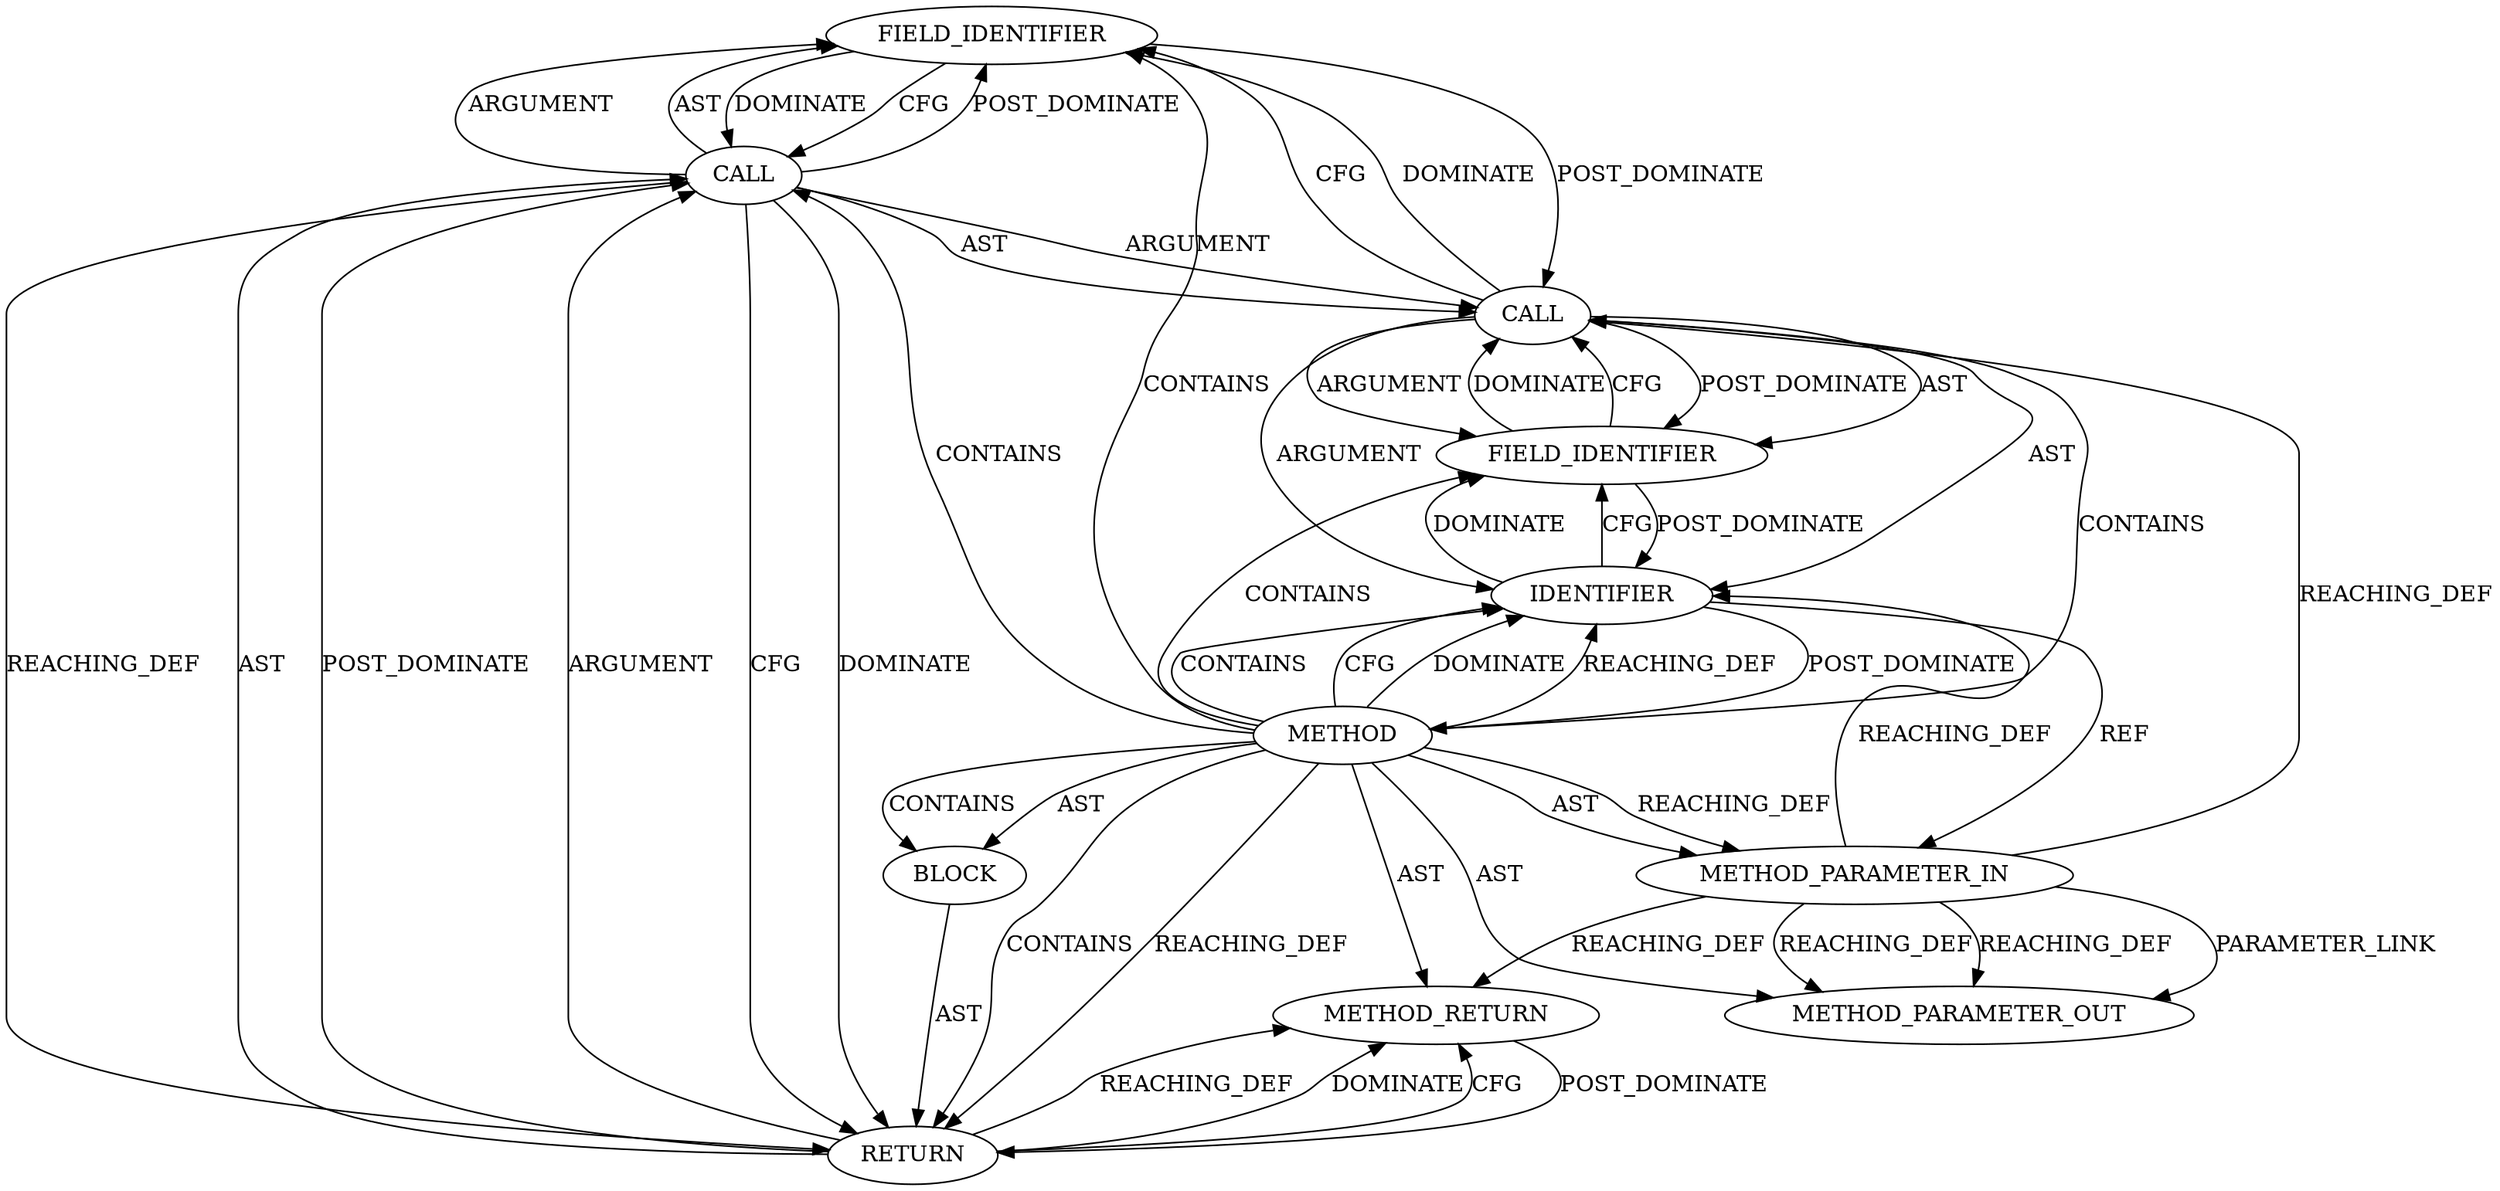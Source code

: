 digraph {
  479 [label=FIELD_IDENTIFIER ORDER=2 ARGUMENT_INDEX=2 CODE="mixed_decrypted" COLUMN_NUMBER=9 LINE_NUMBER=223 CANONICAL_NAME="mixed_decrypted"]
  477 [label=IDENTIFIER ORDER=1 ARGUMENT_INDEX=1 CODE="ctx" COLUMN_NUMBER=9 LINE_NUMBER=223 TYPE_FULL_NAME="tls_sw_context_rx*" NAME="ctx"]
  21234 [label=METHOD_PARAMETER_OUT ORDER=1 CODE="struct tls_sw_context_rx *ctx" IS_VARIADIC=false COLUMN_NUMBER=49 LINE_NUMBER=221 TYPE_FULL_NAME="tls_sw_context_rx*" EVALUATION_STRATEGY="BY_VALUE" INDEX=1 NAME="ctx"]
  480 [label=METHOD_RETURN ORDER=3 CODE="RET" COLUMN_NUMBER=1 LINE_NUMBER=221 TYPE_FULL_NAME="bool" EVALUATION_STRATEGY="BY_VALUE"]
  472 [label=METHOD_PARAMETER_IN ORDER=1 CODE="struct tls_sw_context_rx *ctx" IS_VARIADIC=false COLUMN_NUMBER=49 LINE_NUMBER=221 TYPE_FULL_NAME="tls_sw_context_rx*" EVALUATION_STRATEGY="BY_VALUE" INDEX=1 NAME="ctx"]
  474 [label=RETURN ORDER=1 ARGUMENT_INDEX=-1 CODE="return ctx->strp.mixed_decrypted;" COLUMN_NUMBER=2 LINE_NUMBER=223]
  471 [label=METHOD COLUMN_NUMBER=1 LINE_NUMBER=221 COLUMN_NUMBER_END=1 IS_EXTERNAL=false SIGNATURE="bool tls_strp_msg_mixed_decrypted (tls_sw_context_rx*)" NAME="tls_strp_msg_mixed_decrypted" AST_PARENT_TYPE="TYPE_DECL" AST_PARENT_FULL_NAME="tls.h:<global>" ORDER=62 CODE="static inline bool tls_strp_msg_mixed_decrypted(struct tls_sw_context_rx *ctx)
{
	return ctx->strp.mixed_decrypted;
}" FULL_NAME="tls_strp_msg_mixed_decrypted" LINE_NUMBER_END=224 FILENAME="tls.h"]
  475 [label=CALL ORDER=1 ARGUMENT_INDEX=-1 CODE="ctx->strp.mixed_decrypted" COLUMN_NUMBER=9 METHOD_FULL_NAME="<operator>.fieldAccess" LINE_NUMBER=223 TYPE_FULL_NAME="<empty>" DISPATCH_TYPE="STATIC_DISPATCH" SIGNATURE="" NAME="<operator>.fieldAccess"]
  478 [label=FIELD_IDENTIFIER ORDER=2 ARGUMENT_INDEX=2 CODE="strp" COLUMN_NUMBER=9 LINE_NUMBER=223 CANONICAL_NAME="strp"]
  473 [label=BLOCK ORDER=2 ARGUMENT_INDEX=-1 CODE="{
	return ctx->strp.mixed_decrypted;
}" COLUMN_NUMBER=1 LINE_NUMBER=222 TYPE_FULL_NAME="void"]
  476 [label=CALL ORDER=1 ARGUMENT_INDEX=1 CODE="ctx->strp" COLUMN_NUMBER=9 METHOD_FULL_NAME="<operator>.indirectFieldAccess" LINE_NUMBER=223 TYPE_FULL_NAME="<empty>" DISPATCH_TYPE="STATIC_DISPATCH" SIGNATURE="" NAME="<operator>.indirectFieldAccess"]
  471 -> 473 [label=AST ]
  471 -> 474 [label=CONTAINS ]
  476 -> 478 [label=POST_DOMINATE ]
  477 -> 471 [label=POST_DOMINATE ]
  471 -> 475 [label=CONTAINS ]
  475 -> 479 [label=POST_DOMINATE ]
  479 -> 475 [label=DOMINATE ]
  471 -> 477 [label=CONTAINS ]
  475 -> 474 [label=CFG ]
  471 -> 480 [label=AST ]
  480 -> 474 [label=POST_DOMINATE ]
  477 -> 478 [label=DOMINATE ]
  479 -> 475 [label=CFG ]
  471 -> 478 [label=CONTAINS ]
  476 -> 478 [label=AST ]
  474 -> 480 [label=REACHING_DEF VARIABLE="<RET>"]
  474 -> 475 [label=AST ]
  471 -> 476 [label=CONTAINS ]
  472 -> 21234 [label=PARAMETER_LINK ]
  476 -> 477 [label=AST ]
  472 -> 21234 [label=REACHING_DEF VARIABLE="ctx"]
  472 -> 21234 [label=REACHING_DEF VARIABLE="ctx"]
  472 -> 476 [label=REACHING_DEF VARIABLE="ctx"]
  476 -> 477 [label=ARGUMENT ]
  474 -> 475 [label=POST_DOMINATE ]
  478 -> 476 [label=DOMINATE ]
  471 -> 473 [label=CONTAINS ]
  472 -> 480 [label=REACHING_DEF VARIABLE="ctx"]
  475 -> 476 [label=ARGUMENT ]
  477 -> 478 [label=CFG ]
  476 -> 478 [label=ARGUMENT ]
  474 -> 480 [label=DOMINATE ]
  474 -> 475 [label=ARGUMENT ]
  471 -> 477 [label=CFG ]
  476 -> 479 [label=CFG ]
  475 -> 474 [label=REACHING_DEF VARIABLE="ctx->strp.mixed_decrypted"]
  475 -> 476 [label=AST ]
  477 -> 472 [label=REF ]
  478 -> 477 [label=POST_DOMINATE ]
  479 -> 476 [label=POST_DOMINATE ]
  471 -> 477 [label=DOMINATE ]
  474 -> 480 [label=CFG ]
  471 -> 474 [label=REACHING_DEF VARIABLE=""]
  475 -> 479 [label=ARGUMENT ]
  471 -> 479 [label=CONTAINS ]
  471 -> 472 [label=AST ]
  471 -> 472 [label=REACHING_DEF VARIABLE=""]
  475 -> 479 [label=AST ]
  472 -> 477 [label=REACHING_DEF VARIABLE="ctx"]
  471 -> 477 [label=REACHING_DEF VARIABLE=""]
  478 -> 476 [label=CFG ]
  473 -> 474 [label=AST ]
  471 -> 21234 [label=AST ]
  476 -> 479 [label=DOMINATE ]
  475 -> 474 [label=DOMINATE ]
}

